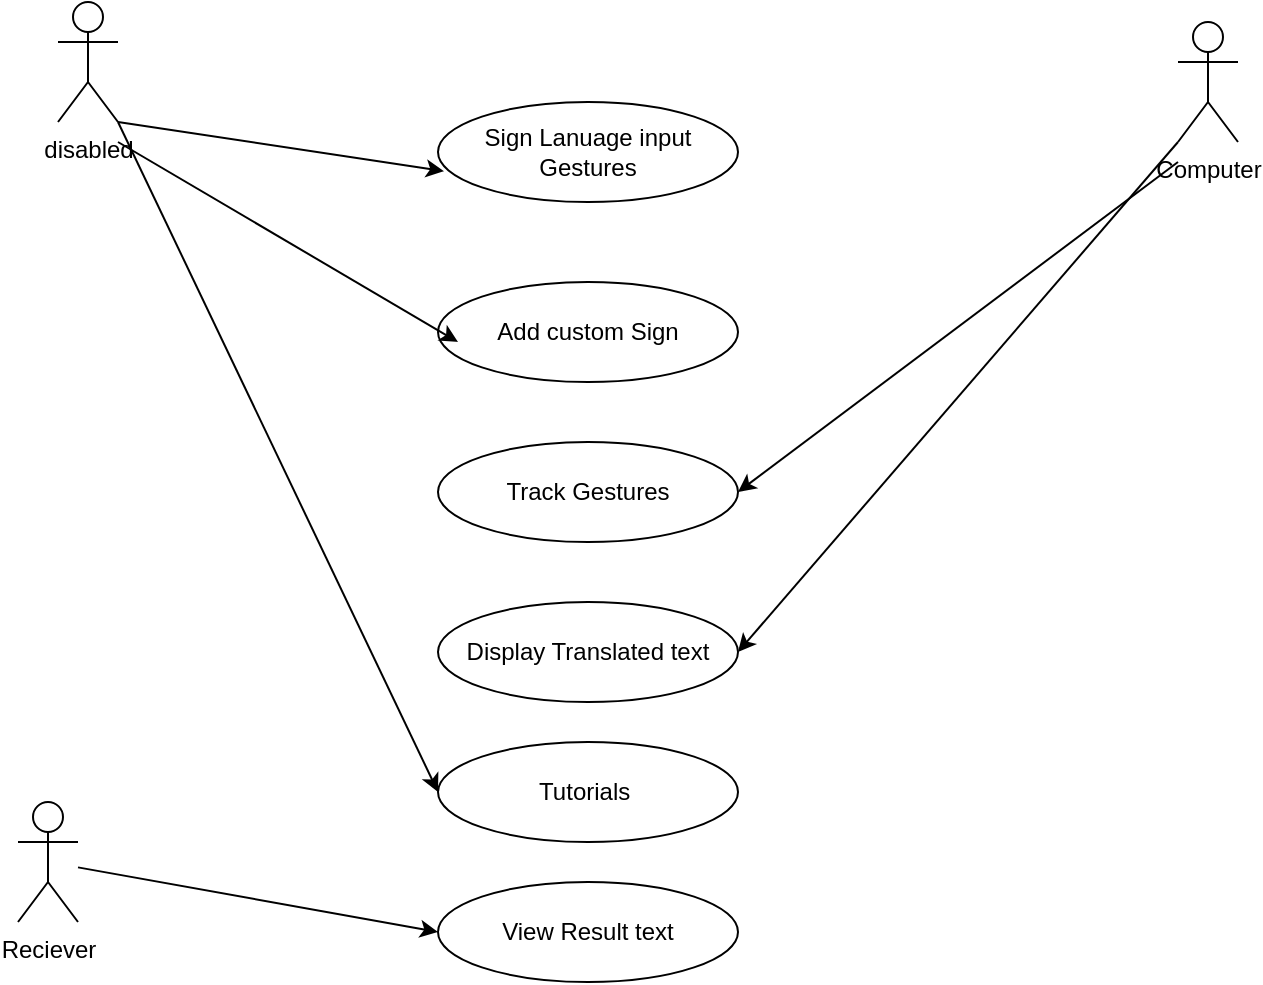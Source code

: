 <mxfile version="16.5.1" type="device"><diagram id="IVjCnU6A2C1ZMlYX194j" name="Page-1"><mxGraphModel dx="1038" dy="641" grid="1" gridSize="10" guides="1" tooltips="1" connect="1" arrows="1" fold="1" page="1" pageScale="1" pageWidth="850" pageHeight="1100" math="0" shadow="0"><root><mxCell id="0"/><mxCell id="1" parent="0"/><mxCell id="4nr3Or2Sk_uiBD2d8zKR-1" value="disabled" style="shape=umlActor;verticalLabelPosition=bottom;verticalAlign=top;html=1;outlineConnect=0;" parent="1" vertex="1"><mxGeometry x="130" y="90" width="30" height="60" as="geometry"/></mxCell><mxCell id="4nr3Or2Sk_uiBD2d8zKR-2" value="Reciever" style="shape=umlActor;verticalLabelPosition=bottom;verticalAlign=top;html=1;outlineConnect=0;" parent="1" vertex="1"><mxGeometry x="110" y="490" width="30" height="60" as="geometry"/></mxCell><mxCell id="4nr3Or2Sk_uiBD2d8zKR-3" value="Computer" style="shape=umlActor;verticalLabelPosition=bottom;verticalAlign=top;html=1;outlineConnect=0;" parent="1" vertex="1"><mxGeometry x="690" y="100" width="30" height="60" as="geometry"/></mxCell><mxCell id="4nr3Or2Sk_uiBD2d8zKR-5" value="Sign Lanuage input&lt;br&gt;Gestures" style="ellipse;whiteSpace=wrap;html=1;" parent="1" vertex="1"><mxGeometry x="320" y="140" width="150" height="50" as="geometry"/></mxCell><mxCell id="4nr3Or2Sk_uiBD2d8zKR-6" value="Add custom Sign" style="ellipse;whiteSpace=wrap;html=1;" parent="1" vertex="1"><mxGeometry x="320" y="230" width="150" height="50" as="geometry"/></mxCell><mxCell id="4nr3Or2Sk_uiBD2d8zKR-8" value="Track Gestures" style="ellipse;whiteSpace=wrap;html=1;" parent="1" vertex="1"><mxGeometry x="320" y="310" width="150" height="50" as="geometry"/></mxCell><mxCell id="4nr3Or2Sk_uiBD2d8zKR-9" value="Display Translated text" style="ellipse;whiteSpace=wrap;html=1;" parent="1" vertex="1"><mxGeometry x="320" y="390" width="150" height="50" as="geometry"/></mxCell><mxCell id="4nr3Or2Sk_uiBD2d8zKR-11" value="" style="endArrow=classic;html=1;exitX=1;exitY=1;exitDx=0;exitDy=0;exitPerimeter=0;entryX=0.02;entryY=0.692;entryDx=0;entryDy=0;entryPerimeter=0;" parent="1" source="4nr3Or2Sk_uiBD2d8zKR-1" target="4nr3Or2Sk_uiBD2d8zKR-5" edge="1"><mxGeometry width="50" height="50" relative="1" as="geometry"><mxPoint x="400" y="320" as="sourcePoint"/><mxPoint x="450" y="270" as="targetPoint"/></mxGeometry></mxCell><mxCell id="4nr3Or2Sk_uiBD2d8zKR-12" value="" style="endArrow=classic;html=1;" parent="1" edge="1"><mxGeometry width="50" height="50" relative="1" as="geometry"><mxPoint x="160" y="160" as="sourcePoint"/><mxPoint x="330" y="260" as="targetPoint"/></mxGeometry></mxCell><mxCell id="4nr3Or2Sk_uiBD2d8zKR-14" value="" style="endArrow=classic;html=1;entryX=1;entryY=0.5;entryDx=0;entryDy=0;" parent="1" target="4nr3Or2Sk_uiBD2d8zKR-8" edge="1"><mxGeometry width="50" height="50" relative="1" as="geometry"><mxPoint x="690" y="170" as="sourcePoint"/><mxPoint x="450" y="270" as="targetPoint"/></mxGeometry></mxCell><mxCell id="4nr3Or2Sk_uiBD2d8zKR-15" value="" style="endArrow=classic;html=1;exitX=0;exitY=1;exitDx=0;exitDy=0;exitPerimeter=0;entryX=1;entryY=0.5;entryDx=0;entryDy=0;" parent="1" source="4nr3Or2Sk_uiBD2d8zKR-3" target="4nr3Or2Sk_uiBD2d8zKR-9" edge="1"><mxGeometry width="50" height="50" relative="1" as="geometry"><mxPoint x="400" y="320" as="sourcePoint"/><mxPoint x="450" y="270" as="targetPoint"/></mxGeometry></mxCell><mxCell id="4nr3Or2Sk_uiBD2d8zKR-16" value="" style="endArrow=classic;html=1;entryX=0;entryY=0.5;entryDx=0;entryDy=0;" parent="1" source="4nr3Or2Sk_uiBD2d8zKR-2" target="4nr3Or2Sk_uiBD2d8zKR-19" edge="1"><mxGeometry width="50" height="50" relative="1" as="geometry"><mxPoint x="400" y="320" as="sourcePoint"/><mxPoint x="330" y="550" as="targetPoint"/></mxGeometry></mxCell><mxCell id="4nr3Or2Sk_uiBD2d8zKR-19" value="View Result text" style="ellipse;whiteSpace=wrap;html=1;" parent="1" vertex="1"><mxGeometry x="320" y="530" width="150" height="50" as="geometry"/></mxCell><mxCell id="6E4RC7lZW0a7AubXTDZh-2" value="Tutorials&amp;nbsp;" style="ellipse;whiteSpace=wrap;html=1;" parent="1" vertex="1"><mxGeometry x="320" y="460" width="150" height="50" as="geometry"/></mxCell><mxCell id="6E4RC7lZW0a7AubXTDZh-3" value="" style="endArrow=classic;html=1;exitX=1;exitY=1;exitDx=0;exitDy=0;exitPerimeter=0;entryX=0;entryY=0.5;entryDx=0;entryDy=0;" parent="1" source="4nr3Or2Sk_uiBD2d8zKR-1" target="6E4RC7lZW0a7AubXTDZh-2" edge="1"><mxGeometry width="50" height="50" relative="1" as="geometry"><mxPoint x="400" y="330" as="sourcePoint"/><mxPoint x="450" y="280" as="targetPoint"/></mxGeometry></mxCell></root></mxGraphModel></diagram></mxfile>
